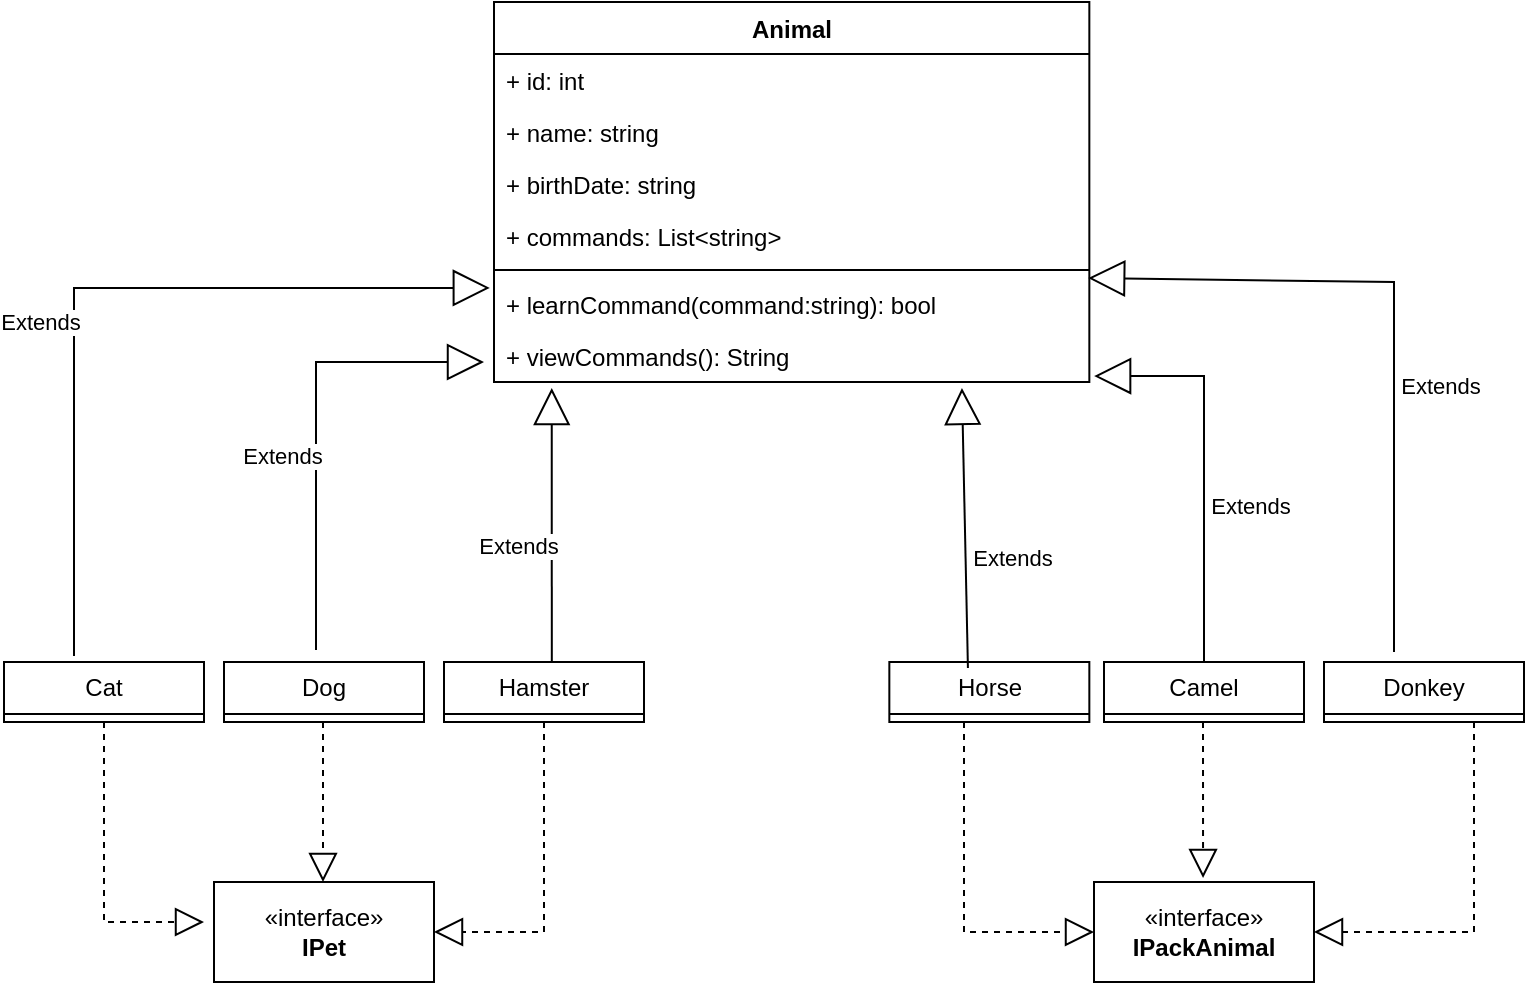<mxfile version="22.1.2" type="device">
  <diagram name="Страница — 1" id="wkuW8IYfJa-fDXTbTlXd">
    <mxGraphModel dx="1596" dy="868" grid="1" gridSize="10" guides="1" tooltips="1" connect="1" arrows="1" fold="1" page="1" pageScale="1" pageWidth="827" pageHeight="1169" math="0" shadow="0">
      <root>
        <mxCell id="0" />
        <mxCell id="1" parent="0" />
        <mxCell id="lY3IFhMyjRLX-TojKYxZ-2" value="Animal" style="swimlane;fontStyle=1;align=center;verticalAlign=top;childLayout=stackLayout;horizontal=1;startSize=26;horizontalStack=0;resizeParent=1;resizeParentMax=0;resizeLast=0;collapsible=1;marginBottom=0;whiteSpace=wrap;html=1;" parent="1" vertex="1">
          <mxGeometry x="265" y="140" width="297.67" height="190" as="geometry">
            <mxRectangle x="265" y="70" width="80" height="30" as="alternateBounds" />
          </mxGeometry>
        </mxCell>
        <mxCell id="lY3IFhMyjRLX-TojKYxZ-20" value="+ id: int" style="text;strokeColor=none;fillColor=none;align=left;verticalAlign=top;spacingLeft=4;spacingRight=4;overflow=hidden;rotatable=0;points=[[0,0.5],[1,0.5]];portConstraint=eastwest;whiteSpace=wrap;html=1;" parent="lY3IFhMyjRLX-TojKYxZ-2" vertex="1">
          <mxGeometry y="26" width="297.67" height="26" as="geometry" />
        </mxCell>
        <mxCell id="lY3IFhMyjRLX-TojKYxZ-3" value="+ name: string" style="text;strokeColor=none;fillColor=none;align=left;verticalAlign=top;spacingLeft=4;spacingRight=4;overflow=hidden;rotatable=0;points=[[0,0.5],[1,0.5]];portConstraint=eastwest;whiteSpace=wrap;html=1;" parent="lY3IFhMyjRLX-TojKYxZ-2" vertex="1">
          <mxGeometry y="52" width="297.67" height="26" as="geometry" />
        </mxCell>
        <mxCell id="lY3IFhMyjRLX-TojKYxZ-16" value="+ birthDate: string" style="text;strokeColor=none;fillColor=none;align=left;verticalAlign=top;spacingLeft=4;spacingRight=4;overflow=hidden;rotatable=0;points=[[0,0.5],[1,0.5]];portConstraint=eastwest;whiteSpace=wrap;html=1;" parent="lY3IFhMyjRLX-TojKYxZ-2" vertex="1">
          <mxGeometry y="78" width="297.67" height="26" as="geometry" />
        </mxCell>
        <mxCell id="lY3IFhMyjRLX-TojKYxZ-17" value="+ commands: List&amp;lt;string&amp;gt;" style="text;strokeColor=none;fillColor=none;align=left;verticalAlign=top;spacingLeft=4;spacingRight=4;overflow=hidden;rotatable=0;points=[[0,0.5],[1,0.5]];portConstraint=eastwest;whiteSpace=wrap;html=1;" parent="lY3IFhMyjRLX-TojKYxZ-2" vertex="1">
          <mxGeometry y="104" width="297.67" height="26" as="geometry" />
        </mxCell>
        <mxCell id="lY3IFhMyjRLX-TojKYxZ-4" value="" style="line;strokeWidth=1;fillColor=none;align=left;verticalAlign=middle;spacingTop=-1;spacingLeft=3;spacingRight=3;rotatable=0;labelPosition=right;points=[];portConstraint=eastwest;strokeColor=inherit;" parent="lY3IFhMyjRLX-TojKYxZ-2" vertex="1">
          <mxGeometry y="130" width="297.67" height="8" as="geometry" />
        </mxCell>
        <mxCell id="lY3IFhMyjRLX-TojKYxZ-15" value="+ learnCommand(command:string): bool&amp;nbsp;" style="text;strokeColor=none;fillColor=none;align=left;verticalAlign=top;spacingLeft=4;spacingRight=4;overflow=hidden;rotatable=0;points=[[0,0.5],[1,0.5]];portConstraint=eastwest;whiteSpace=wrap;html=1;" parent="lY3IFhMyjRLX-TojKYxZ-2" vertex="1">
          <mxGeometry y="138" width="297.67" height="26" as="geometry" />
        </mxCell>
        <mxCell id="lY3IFhMyjRLX-TojKYxZ-5" value="+ viewCommands(): String" style="text;strokeColor=none;fillColor=none;align=left;verticalAlign=top;spacingLeft=4;spacingRight=4;overflow=hidden;rotatable=0;points=[[0,0.5],[1,0.5]];portConstraint=eastwest;whiteSpace=wrap;html=1;" parent="lY3IFhMyjRLX-TojKYxZ-2" vertex="1">
          <mxGeometry y="164" width="297.67" height="26" as="geometry" />
        </mxCell>
        <mxCell id="lY3IFhMyjRLX-TojKYxZ-29" value="Extends" style="endArrow=block;endSize=16;endFill=0;html=1;rounded=0;exitX=0.539;exitY=0;exitDx=0;exitDy=0;entryX=0.097;entryY=1.115;entryDx=0;entryDy=0;entryPerimeter=0;exitPerimeter=0;" parent="1" source="lY3IFhMyjRLX-TojKYxZ-44" edge="1" target="lY3IFhMyjRLX-TojKYxZ-5">
          <mxGeometry x="-0.149" y="17" width="160" relative="1" as="geometry">
            <mxPoint x="155.6" y="386.16" as="sourcePoint" />
            <mxPoint x="260" y="310" as="targetPoint" />
            <mxPoint as="offset" />
          </mxGeometry>
        </mxCell>
        <mxCell id="lY3IFhMyjRLX-TojKYxZ-30" value="Extends" style="endArrow=block;endSize=16;endFill=0;html=1;rounded=0;entryX=0.786;entryY=1.115;entryDx=0;entryDy=0;entryPerimeter=0;exitX=0.393;exitY=0.1;exitDx=0;exitDy=0;exitPerimeter=0;" parent="1" source="lY3IFhMyjRLX-TojKYxZ-45" target="lY3IFhMyjRLX-TojKYxZ-5" edge="1">
          <mxGeometry x="-0.212" y="-23" width="160" relative="1" as="geometry">
            <mxPoint x="647.3" y="385.47" as="sourcePoint" />
            <mxPoint x="740" y="310" as="targetPoint" />
            <mxPoint as="offset" />
          </mxGeometry>
        </mxCell>
        <mxCell id="lY3IFhMyjRLX-TojKYxZ-42" value="Cat" style="swimlane;fontStyle=0;childLayout=stackLayout;horizontal=1;startSize=26;fillColor=none;horizontalStack=0;resizeParent=1;resizeParentMax=0;resizeLast=0;collapsible=1;marginBottom=0;whiteSpace=wrap;html=1;" parent="1" vertex="1" collapsed="1">
          <mxGeometry x="20" y="470" width="100" height="30" as="geometry">
            <mxRectangle x="100" y="320" width="140" height="52" as="alternateBounds" />
          </mxGeometry>
        </mxCell>
        <mxCell id="lY3IFhMyjRLX-TojKYxZ-43" value="Dog" style="swimlane;fontStyle=0;childLayout=stackLayout;horizontal=1;startSize=26;fillColor=none;horizontalStack=0;resizeParent=1;resizeParentMax=0;resizeLast=0;collapsible=1;marginBottom=0;whiteSpace=wrap;html=1;" parent="1" vertex="1" collapsed="1">
          <mxGeometry x="130" y="470" width="100" height="30" as="geometry">
            <mxRectangle x="100" y="320" width="140" height="52" as="alternateBounds" />
          </mxGeometry>
        </mxCell>
        <mxCell id="lY3IFhMyjRLX-TojKYxZ-44" value="Hamster" style="swimlane;fontStyle=0;childLayout=stackLayout;horizontal=1;startSize=26;fillColor=none;horizontalStack=0;resizeParent=1;resizeParentMax=0;resizeLast=0;collapsible=1;marginBottom=0;whiteSpace=wrap;html=1;" parent="1" vertex="1" collapsed="1">
          <mxGeometry x="240" y="470" width="100" height="30" as="geometry">
            <mxRectangle x="100" y="320" width="140" height="52" as="alternateBounds" />
          </mxGeometry>
        </mxCell>
        <mxCell id="lY3IFhMyjRLX-TojKYxZ-45" value="Horse" style="swimlane;fontStyle=0;childLayout=stackLayout;horizontal=1;startSize=26;fillColor=none;horizontalStack=0;resizeParent=1;resizeParentMax=0;resizeLast=0;collapsible=1;marginBottom=0;whiteSpace=wrap;html=1;" parent="1" vertex="1" collapsed="1">
          <mxGeometry x="462.67" y="470" width="100" height="30" as="geometry">
            <mxRectangle x="462.67" y="470" width="140" height="52" as="alternateBounds" />
          </mxGeometry>
        </mxCell>
        <mxCell id="lY3IFhMyjRLX-TojKYxZ-46" value="Camel" style="swimlane;fontStyle=0;childLayout=stackLayout;horizontal=1;startSize=26;fillColor=none;horizontalStack=0;resizeParent=1;resizeParentMax=0;resizeLast=0;collapsible=1;marginBottom=0;whiteSpace=wrap;html=1;" parent="1" vertex="1" collapsed="1">
          <mxGeometry x="570" y="470" width="100" height="30" as="geometry">
            <mxRectangle x="100" y="320" width="140" height="52" as="alternateBounds" />
          </mxGeometry>
        </mxCell>
        <mxCell id="lY3IFhMyjRLX-TojKYxZ-47" value="Donkey" style="swimlane;fontStyle=0;childLayout=stackLayout;horizontal=1;startSize=26;fillColor=none;horizontalStack=0;resizeParent=1;resizeParentMax=0;resizeLast=0;collapsible=1;marginBottom=0;whiteSpace=wrap;html=1;" parent="1" vertex="1" collapsed="1">
          <mxGeometry x="680" y="470" width="100" height="30" as="geometry">
            <mxRectangle x="100" y="320" width="140" height="52" as="alternateBounds" />
          </mxGeometry>
        </mxCell>
        <mxCell id="lY3IFhMyjRLX-TojKYxZ-60" value="«interface»&lt;br&gt;&lt;b&gt;IPet&lt;/b&gt;" style="html=1;whiteSpace=wrap;" parent="1" vertex="1">
          <mxGeometry x="125" y="580" width="110" height="50" as="geometry" />
        </mxCell>
        <mxCell id="lY3IFhMyjRLX-TojKYxZ-61" value="«interface»&lt;br&gt;&lt;b&gt;IPackAnimal&lt;/b&gt;" style="html=1;whiteSpace=wrap;" parent="1" vertex="1">
          <mxGeometry x="565" y="580" width="110" height="50" as="geometry" />
        </mxCell>
        <mxCell id="lY3IFhMyjRLX-TojKYxZ-62" value="" style="endArrow=block;dashed=1;endFill=0;endSize=12;html=1;rounded=0;exitX=0.5;exitY=1;exitDx=0;exitDy=0;" parent="1" source="lY3IFhMyjRLX-TojKYxZ-42" edge="1">
          <mxGeometry width="160" relative="1" as="geometry">
            <mxPoint x="30" y="440" as="sourcePoint" />
            <mxPoint x="120" y="600" as="targetPoint" />
            <Array as="points">
              <mxPoint x="70" y="600" />
            </Array>
          </mxGeometry>
        </mxCell>
        <mxCell id="lY3IFhMyjRLX-TojKYxZ-63" value="" style="endArrow=block;dashed=1;endFill=0;endSize=12;html=1;rounded=0;entryX=0.5;entryY=0;entryDx=0;entryDy=0;exitX=0.5;exitY=1;exitDx=0;exitDy=0;" parent="1" edge="1">
          <mxGeometry width="160" relative="1" as="geometry">
            <mxPoint x="179.5" y="500" as="sourcePoint" />
            <mxPoint x="179.5" y="580" as="targetPoint" />
          </mxGeometry>
        </mxCell>
        <mxCell id="lY3IFhMyjRLX-TojKYxZ-64" value="" style="endArrow=block;dashed=1;endFill=0;endSize=12;html=1;rounded=0;entryX=1;entryY=0.5;entryDx=0;entryDy=0;" parent="1" source="lY3IFhMyjRLX-TojKYxZ-44" target="lY3IFhMyjRLX-TojKYxZ-60" edge="1">
          <mxGeometry width="160" relative="1" as="geometry">
            <mxPoint x="230" y="444" as="sourcePoint" />
            <mxPoint x="267" y="390" as="targetPoint" />
            <Array as="points">
              <mxPoint x="290" y="605" />
            </Array>
          </mxGeometry>
        </mxCell>
        <mxCell id="lY3IFhMyjRLX-TojKYxZ-65" value="" style="endArrow=block;dashed=1;endFill=0;endSize=12;html=1;rounded=0;entryX=0;entryY=0.5;entryDx=0;entryDy=0;" parent="1" target="lY3IFhMyjRLX-TojKYxZ-61" edge="1">
          <mxGeometry width="160" relative="1" as="geometry">
            <mxPoint x="500" y="500" as="sourcePoint" />
            <mxPoint x="547" y="390" as="targetPoint" />
            <Array as="points">
              <mxPoint x="500" y="605" />
            </Array>
          </mxGeometry>
        </mxCell>
        <mxCell id="lY3IFhMyjRLX-TojKYxZ-66" value="" style="endArrow=block;dashed=1;endFill=0;endSize=12;html=1;rounded=0;entryX=0.373;entryY=-0.04;entryDx=0;entryDy=0;entryPerimeter=0;" parent="1" edge="1">
          <mxGeometry width="160" relative="1" as="geometry">
            <mxPoint x="619.5" y="500" as="sourcePoint" />
            <mxPoint x="619.53" y="578" as="targetPoint" />
          </mxGeometry>
        </mxCell>
        <mxCell id="lY3IFhMyjRLX-TojKYxZ-67" value="" style="endArrow=block;dashed=1;endFill=0;endSize=12;html=1;rounded=0;entryX=1;entryY=0.5;entryDx=0;entryDy=0;exitX=0.75;exitY=1;exitDx=0;exitDy=0;" parent="1" source="lY3IFhMyjRLX-TojKYxZ-47" target="lY3IFhMyjRLX-TojKYxZ-61" edge="1">
          <mxGeometry width="160" relative="1" as="geometry">
            <mxPoint x="711.5" y="444" as="sourcePoint" />
            <mxPoint x="748.5" y="390" as="targetPoint" />
            <Array as="points">
              <mxPoint x="755" y="605" />
            </Array>
          </mxGeometry>
        </mxCell>
        <mxCell id="ycBGr8FKYe8AKTXrL3-_-1" value="Extends" style="endArrow=block;endSize=16;endFill=0;html=1;rounded=0;exitX=0.5;exitY=0;exitDx=0;exitDy=0;entryX=1.008;entryY=0.885;entryDx=0;entryDy=0;entryPerimeter=0;" edge="1" parent="1" source="lY3IFhMyjRLX-TojKYxZ-46" target="lY3IFhMyjRLX-TojKYxZ-5">
          <mxGeometry x="-0.212" y="-23" width="160" relative="1" as="geometry">
            <mxPoint x="562.67" y="483" as="sourcePoint" />
            <mxPoint x="580" y="320" as="targetPoint" />
            <mxPoint as="offset" />
            <Array as="points">
              <mxPoint x="620" y="327" />
            </Array>
          </mxGeometry>
        </mxCell>
        <mxCell id="ycBGr8FKYe8AKTXrL3-_-3" value="Extends" style="endArrow=block;endSize=16;endFill=0;html=1;rounded=0;exitX=0.35;exitY=-0.167;exitDx=0;exitDy=0;exitPerimeter=0;entryX=0.998;entryY=0;entryDx=0;entryDy=0;entryPerimeter=0;" edge="1" parent="1" source="lY3IFhMyjRLX-TojKYxZ-47" target="lY3IFhMyjRLX-TojKYxZ-15">
          <mxGeometry x="-0.212" y="-23" width="160" relative="1" as="geometry">
            <mxPoint x="713" y="461" as="sourcePoint" />
            <mxPoint x="570" y="280" as="targetPoint" />
            <mxPoint as="offset" />
            <Array as="points">
              <mxPoint x="715" y="280" />
            </Array>
          </mxGeometry>
        </mxCell>
        <mxCell id="ycBGr8FKYe8AKTXrL3-_-4" value="Extends" style="endArrow=block;endSize=16;endFill=0;html=1;rounded=0;exitX=0.46;exitY=-0.2;exitDx=0;exitDy=0;exitPerimeter=0;" edge="1" parent="1" source="lY3IFhMyjRLX-TojKYxZ-43">
          <mxGeometry x="-0.149" y="17" width="160" relative="1" as="geometry">
            <mxPoint x="178.5" y="457" as="sourcePoint" />
            <mxPoint x="260" y="320" as="targetPoint" />
            <mxPoint as="offset" />
            <Array as="points">
              <mxPoint x="176" y="320" />
            </Array>
          </mxGeometry>
        </mxCell>
        <mxCell id="ycBGr8FKYe8AKTXrL3-_-5" value="Extends" style="endArrow=block;endSize=16;endFill=0;html=1;rounded=0;exitX=0.35;exitY=-0.1;exitDx=0;exitDy=0;entryX=-0.007;entryY=0.192;entryDx=0;entryDy=0;entryPerimeter=0;exitPerimeter=0;" edge="1" parent="1" source="lY3IFhMyjRLX-TojKYxZ-42" target="lY3IFhMyjRLX-TojKYxZ-15">
          <mxGeometry x="-0.149" y="17" width="160" relative="1" as="geometry">
            <mxPoint x="50" y="456" as="sourcePoint" />
            <mxPoint x="145" y="300" as="targetPoint" />
            <mxPoint as="offset" />
            <Array as="points">
              <mxPoint x="55" y="283" />
            </Array>
          </mxGeometry>
        </mxCell>
      </root>
    </mxGraphModel>
  </diagram>
</mxfile>
